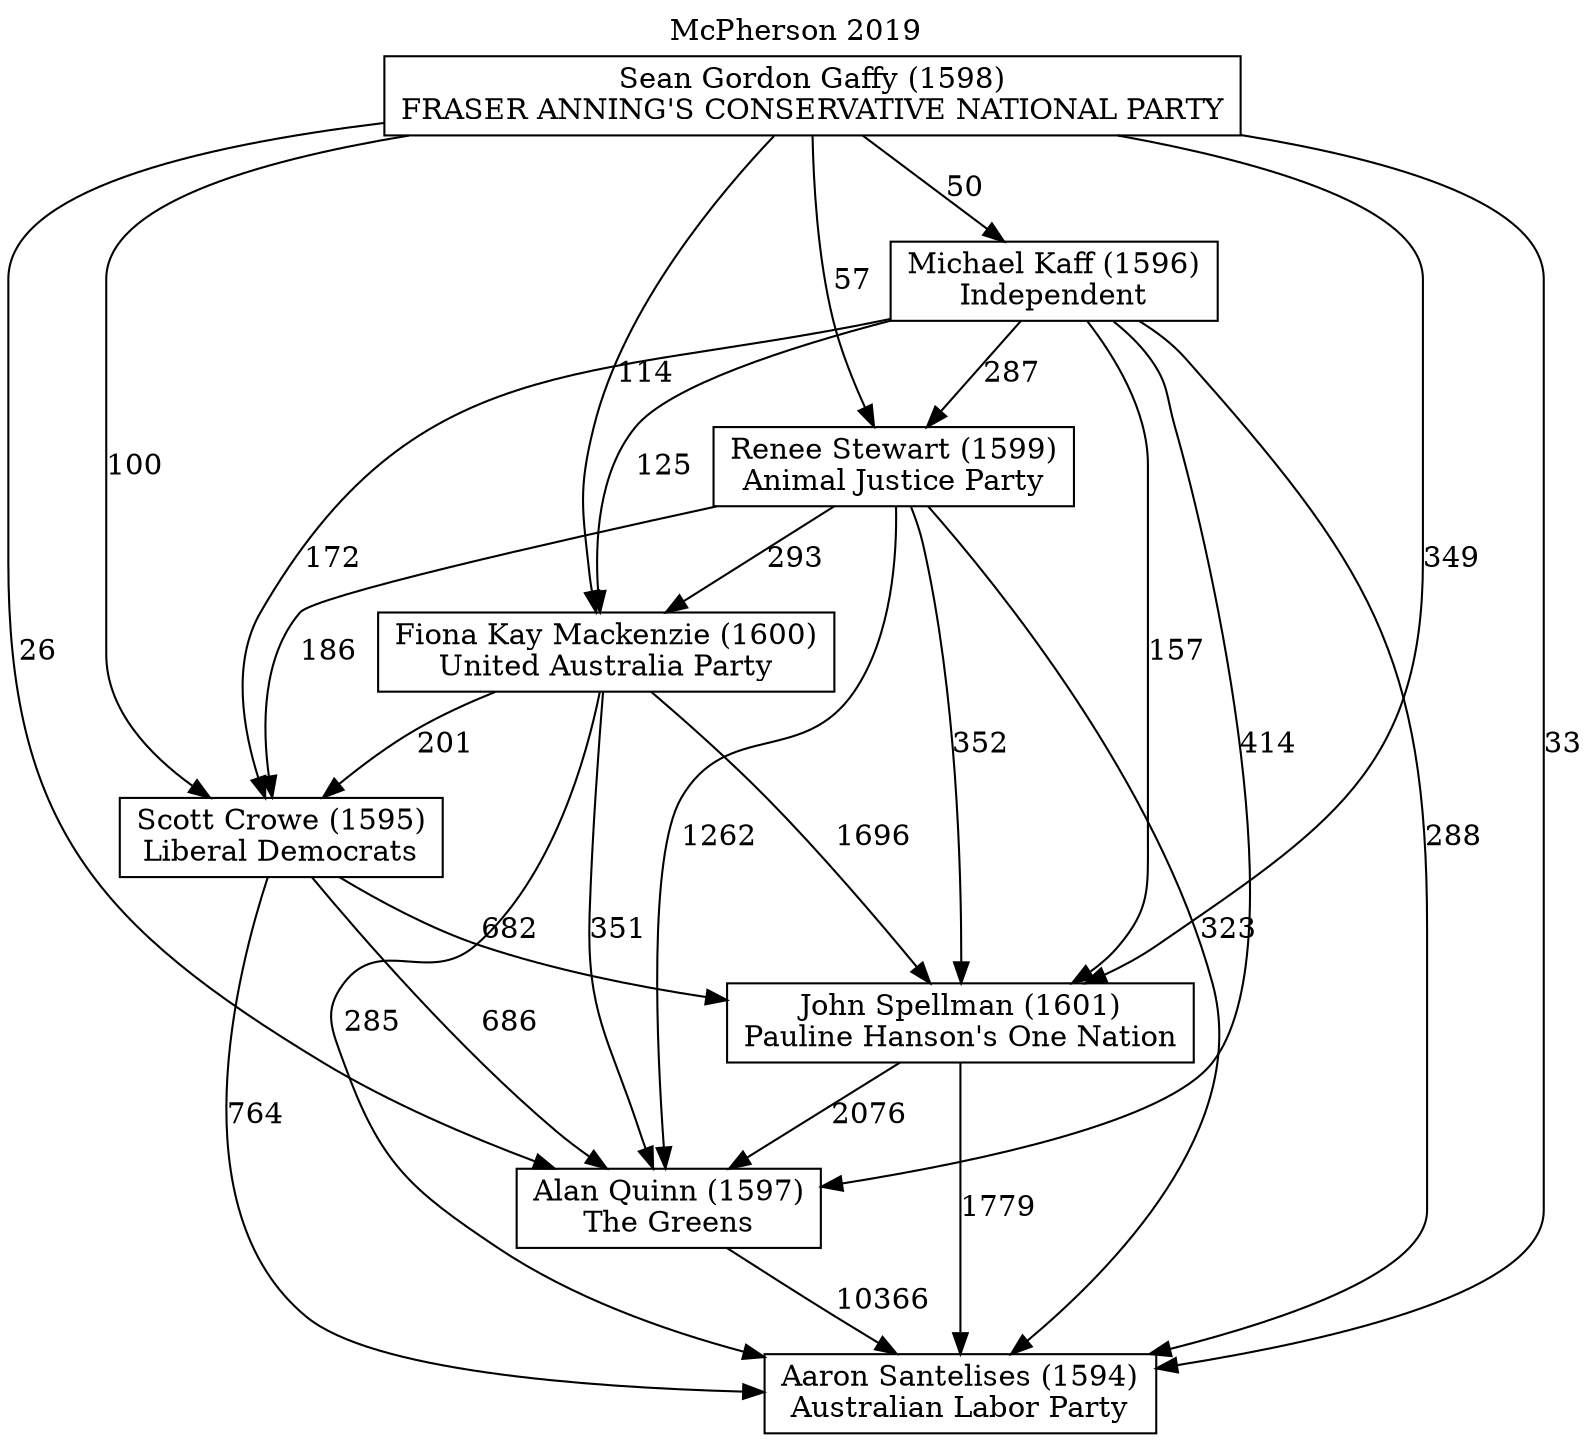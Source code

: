 // House preference flow
digraph "Aaron Santelises (1594)_McPherson_2019" {
	graph [label="McPherson 2019" labelloc=t mclimit=10]
	node [shape=box]
	"Aaron Santelises (1594)" [label="Aaron Santelises (1594)
Australian Labor Party"]
	"Alan Quinn (1597)" [label="Alan Quinn (1597)
The Greens"]
	"John Spellman (1601)" [label="John Spellman (1601)
Pauline Hanson's One Nation"]
	"Scott Crowe (1595)" [label="Scott Crowe (1595)
Liberal Democrats"]
	"Fiona Kay Mackenzie (1600)" [label="Fiona Kay Mackenzie (1600)
United Australia Party"]
	"Renee Stewart (1599)" [label="Renee Stewart (1599)
Animal Justice Party"]
	"Michael Kaff (1596)" [label="Michael Kaff (1596)
Independent"]
	"Sean Gordon Gaffy (1598)" [label="Sean Gordon Gaffy (1598)
FRASER ANNING'S CONSERVATIVE NATIONAL PARTY"]
	"Alan Quinn (1597)" -> "Aaron Santelises (1594)" [label=10366]
	"John Spellman (1601)" -> "Alan Quinn (1597)" [label=2076]
	"Scott Crowe (1595)" -> "John Spellman (1601)" [label=682]
	"Fiona Kay Mackenzie (1600)" -> "Scott Crowe (1595)" [label=201]
	"Renee Stewart (1599)" -> "Fiona Kay Mackenzie (1600)" [label=293]
	"Michael Kaff (1596)" -> "Renee Stewart (1599)" [label=287]
	"Sean Gordon Gaffy (1598)" -> "Michael Kaff (1596)" [label=50]
	"John Spellman (1601)" -> "Aaron Santelises (1594)" [label=1779]
	"Scott Crowe (1595)" -> "Aaron Santelises (1594)" [label=764]
	"Fiona Kay Mackenzie (1600)" -> "Aaron Santelises (1594)" [label=285]
	"Renee Stewart (1599)" -> "Aaron Santelises (1594)" [label=323]
	"Michael Kaff (1596)" -> "Aaron Santelises (1594)" [label=288]
	"Sean Gordon Gaffy (1598)" -> "Aaron Santelises (1594)" [label=33]
	"Sean Gordon Gaffy (1598)" -> "Renee Stewart (1599)" [label=57]
	"Michael Kaff (1596)" -> "Fiona Kay Mackenzie (1600)" [label=125]
	"Sean Gordon Gaffy (1598)" -> "Fiona Kay Mackenzie (1600)" [label=114]
	"Renee Stewart (1599)" -> "Scott Crowe (1595)" [label=186]
	"Michael Kaff (1596)" -> "Scott Crowe (1595)" [label=172]
	"Sean Gordon Gaffy (1598)" -> "Scott Crowe (1595)" [label=100]
	"Fiona Kay Mackenzie (1600)" -> "John Spellman (1601)" [label=1696]
	"Renee Stewart (1599)" -> "John Spellman (1601)" [label=352]
	"Michael Kaff (1596)" -> "John Spellman (1601)" [label=157]
	"Sean Gordon Gaffy (1598)" -> "John Spellman (1601)" [label=349]
	"Scott Crowe (1595)" -> "Alan Quinn (1597)" [label=686]
	"Fiona Kay Mackenzie (1600)" -> "Alan Quinn (1597)" [label=351]
	"Renee Stewart (1599)" -> "Alan Quinn (1597)" [label=1262]
	"Michael Kaff (1596)" -> "Alan Quinn (1597)" [label=414]
	"Sean Gordon Gaffy (1598)" -> "Alan Quinn (1597)" [label=26]
}
